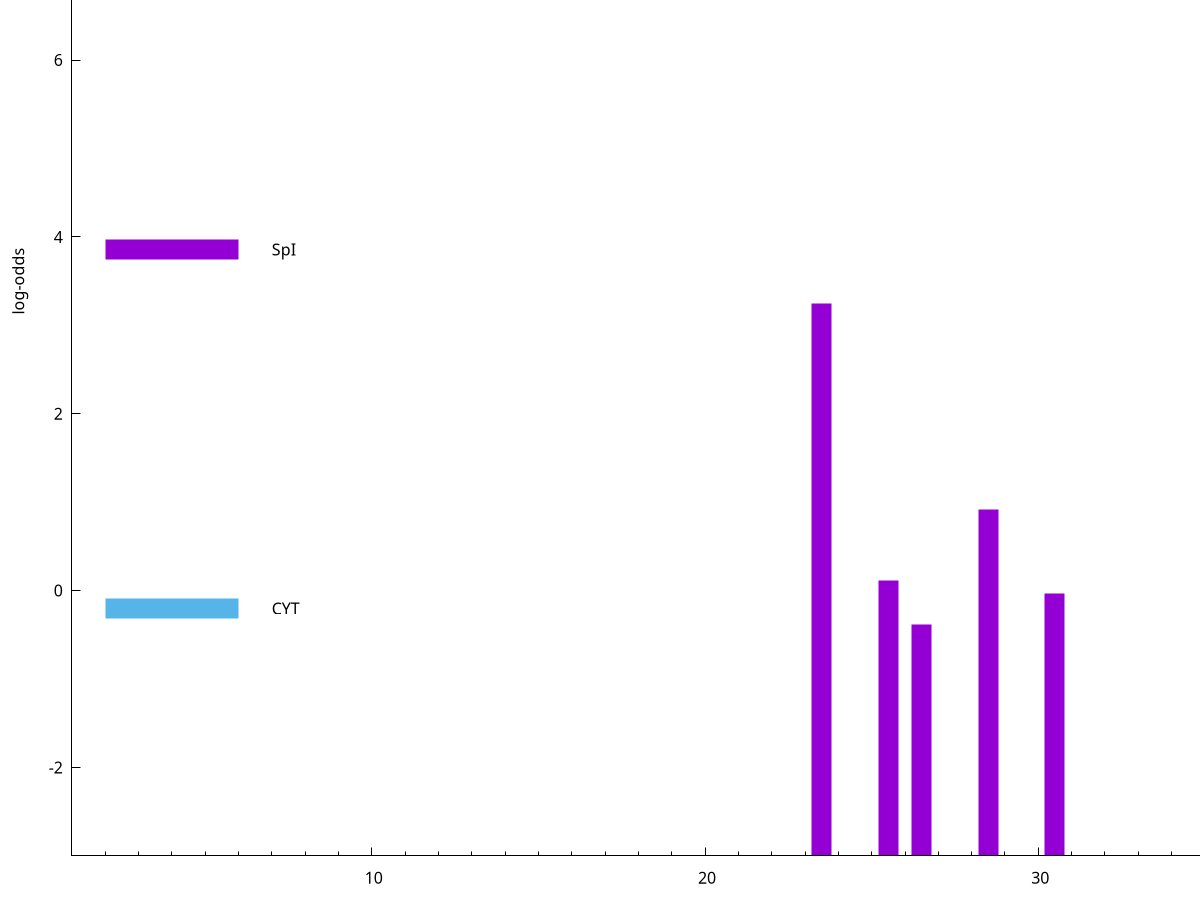 set title "LipoP predictions for SRR4065641.gff"
set size 2., 1.4
set xrange [1:70] 
set mxtics 10
set yrange [-3:10]
set y2range [0:13]
set ylabel "log-odds"
set term postscript eps color solid "Helvetica" 30
set output "SRR4065641.gff4.eps"
set arrow from 2,8.6474 to 6,8.6474 nohead lt 4 lw 20
set label "TMH" at 7,8.6474
set arrow from 2,3.85748 to 6,3.85748 nohead lt 1 lw 20
set label "SpI" at 7,3.85748
set arrow from 2,-0.200913 to 6,-0.200913 nohead lt 3 lw 20
set label "CYT" at 7,-0.200913
set arrow from 2,8.6474 to 6,8.6474 nohead lt 4 lw 20
set label "TMH" at 7,8.6474
# NOTE: The scores below are the log-odds scores with the threshold
# NOTE: subtracted (a hack to make gnuplot make the histogram all
# NOTE: look nice).
plot "-" axes x1y2 title "" with impulses lt 1 lw 20
23.500000 6.247730
28.500000 3.914869
25.500000 3.109191
30.500000 2.967866
26.500000 2.619573
e
exit
